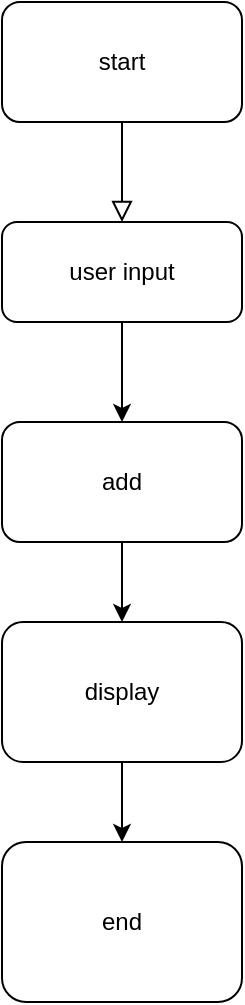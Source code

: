 <mxfile version="24.4.3" type="device">
  <diagram id="C5RBs43oDa-KdzZeNtuy" name="Page-1">
    <mxGraphModel dx="1050" dy="557" grid="1" gridSize="10" guides="1" tooltips="1" connect="1" arrows="1" fold="1" page="1" pageScale="1" pageWidth="827" pageHeight="1169" math="0" shadow="0">
      <root>
        <mxCell id="WIyWlLk6GJQsqaUBKTNV-0" />
        <mxCell id="WIyWlLk6GJQsqaUBKTNV-1" parent="WIyWlLk6GJQsqaUBKTNV-0" />
        <mxCell id="WIyWlLk6GJQsqaUBKTNV-2" value="" style="rounded=0;html=1;jettySize=auto;orthogonalLoop=1;fontSize=11;endArrow=block;endFill=0;endSize=8;strokeWidth=1;shadow=0;labelBackgroundColor=none;edgeStyle=orthogonalEdgeStyle;" parent="WIyWlLk6GJQsqaUBKTNV-1" edge="1">
          <mxGeometry relative="1" as="geometry">
            <mxPoint x="220" y="120" as="sourcePoint" />
            <mxPoint x="220" y="170" as="targetPoint" />
          </mxGeometry>
        </mxCell>
        <mxCell id="xMEaor-SY06Si4KQAPqi-0" value="start" style="rounded=1;whiteSpace=wrap;html=1;" vertex="1" parent="WIyWlLk6GJQsqaUBKTNV-1">
          <mxGeometry x="160" y="60" width="120" height="60" as="geometry" />
        </mxCell>
        <mxCell id="xMEaor-SY06Si4KQAPqi-13" value="" style="edgeStyle=orthogonalEdgeStyle;rounded=0;orthogonalLoop=1;jettySize=auto;html=1;" edge="1" parent="WIyWlLk6GJQsqaUBKTNV-1" source="xMEaor-SY06Si4KQAPqi-2" target="xMEaor-SY06Si4KQAPqi-3">
          <mxGeometry relative="1" as="geometry" />
        </mxCell>
        <mxCell id="xMEaor-SY06Si4KQAPqi-2" value="user input" style="rounded=1;whiteSpace=wrap;html=1;" vertex="1" parent="WIyWlLk6GJQsqaUBKTNV-1">
          <mxGeometry x="160" y="170" width="120" height="50" as="geometry" />
        </mxCell>
        <mxCell id="xMEaor-SY06Si4KQAPqi-14" value="" style="edgeStyle=orthogonalEdgeStyle;rounded=0;orthogonalLoop=1;jettySize=auto;html=1;" edge="1" parent="WIyWlLk6GJQsqaUBKTNV-1" source="xMEaor-SY06Si4KQAPqi-3" target="xMEaor-SY06Si4KQAPqi-8">
          <mxGeometry relative="1" as="geometry" />
        </mxCell>
        <mxCell id="xMEaor-SY06Si4KQAPqi-3" value="add" style="rounded=1;whiteSpace=wrap;html=1;" vertex="1" parent="WIyWlLk6GJQsqaUBKTNV-1">
          <mxGeometry x="160" y="270" width="120" height="60" as="geometry" />
        </mxCell>
        <mxCell id="xMEaor-SY06Si4KQAPqi-5" value="end" style="rounded=1;whiteSpace=wrap;html=1;" vertex="1" parent="WIyWlLk6GJQsqaUBKTNV-1">
          <mxGeometry x="160" y="480" width="120" height="80" as="geometry" />
        </mxCell>
        <mxCell id="xMEaor-SY06Si4KQAPqi-9" style="edgeStyle=orthogonalEdgeStyle;rounded=0;orthogonalLoop=1;jettySize=auto;html=1;exitX=0.5;exitY=1;exitDx=0;exitDy=0;" edge="1" parent="WIyWlLk6GJQsqaUBKTNV-1" source="xMEaor-SY06Si4KQAPqi-8" target="xMEaor-SY06Si4KQAPqi-5">
          <mxGeometry relative="1" as="geometry" />
        </mxCell>
        <mxCell id="xMEaor-SY06Si4KQAPqi-8" value="display" style="rounded=1;whiteSpace=wrap;html=1;" vertex="1" parent="WIyWlLk6GJQsqaUBKTNV-1">
          <mxGeometry x="160" y="370" width="120" height="70" as="geometry" />
        </mxCell>
      </root>
    </mxGraphModel>
  </diagram>
</mxfile>
